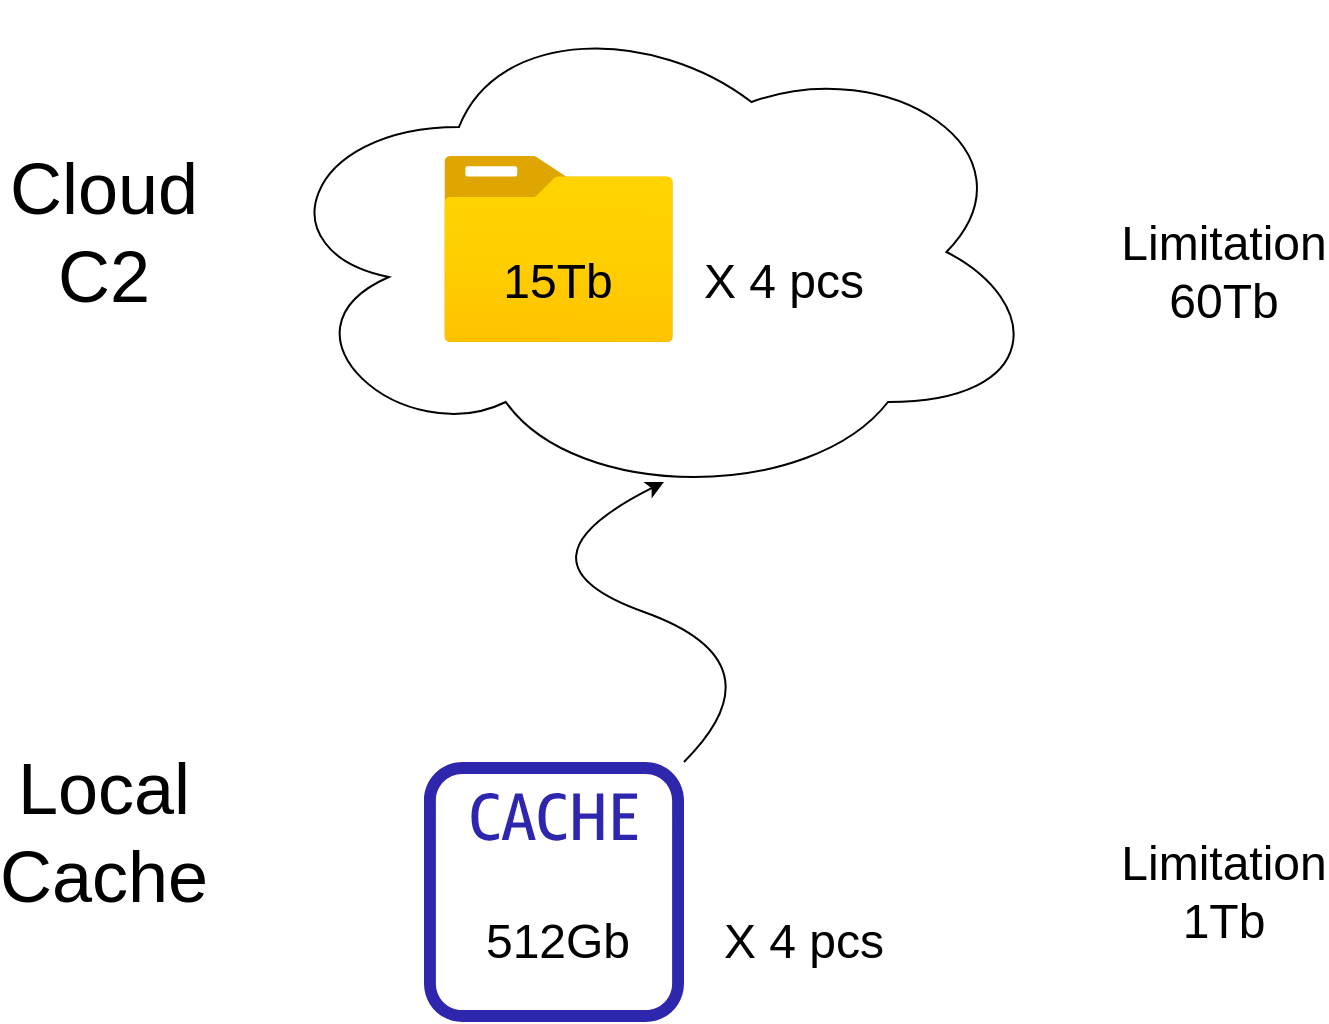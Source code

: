 <mxfile version="16.2.7" type="github"><diagram id="1jBebrUcBG8CP78GXAJD" name="Page-1"><mxGraphModel dx="1422" dy="762" grid="1" gridSize="10" guides="1" tooltips="1" connect="1" arrows="1" fold="1" page="1" pageScale="1" pageWidth="850" pageHeight="1100" math="0" shadow="0"><root><mxCell id="0"/><mxCell id="1" parent="0"/><mxCell id="DoMpf_VN49BMrgIcH75F-1" value="" style="ellipse;shape=cloud;whiteSpace=wrap;html=1;" vertex="1" parent="1"><mxGeometry x="230" y="20" width="390" height="250" as="geometry"/></mxCell><mxCell id="DoMpf_VN49BMrgIcH75F-2" value="&lt;font style=&quot;font-size: 36px&quot;&gt;Cloud C2&lt;/font&gt;" style="text;html=1;strokeColor=none;fillColor=none;align=center;verticalAlign=middle;whiteSpace=wrap;rounded=0;" vertex="1" parent="1"><mxGeometry x="120" y="120" width="60" height="30" as="geometry"/></mxCell><mxCell id="DoMpf_VN49BMrgIcH75F-3" value="" style="aspect=fixed;html=1;points=[];align=center;image;fontSize=12;image=img/lib/azure2/general/Folder_Blank.svg;" vertex="1" parent="1"><mxGeometry x="320" y="97" width="114.59" height="93" as="geometry"/></mxCell><mxCell id="DoMpf_VN49BMrgIcH75F-4" value="&lt;font style=&quot;font-size: 24px&quot;&gt;15Tb&lt;/font&gt;" style="text;html=1;strokeColor=none;fillColor=none;align=center;verticalAlign=middle;whiteSpace=wrap;rounded=0;fontSize=36;" vertex="1" parent="1"><mxGeometry x="297.3" y="120" width="160" height="70" as="geometry"/></mxCell><mxCell id="DoMpf_VN49BMrgIcH75F-5" value="&lt;font style=&quot;font-size: 24px&quot;&gt;X 4 pcs&lt;/font&gt;" style="text;html=1;strokeColor=none;fillColor=none;align=center;verticalAlign=middle;whiteSpace=wrap;rounded=0;fontSize=36;" vertex="1" parent="1"><mxGeometry x="410.0" y="120" width="160" height="70" as="geometry"/></mxCell><mxCell id="DoMpf_VN49BMrgIcH75F-6" value="&lt;font style=&quot;font-size: 36px&quot;&gt;Local Cache&lt;/font&gt;" style="text;html=1;strokeColor=none;fillColor=none;align=center;verticalAlign=middle;whiteSpace=wrap;rounded=0;" vertex="1" parent="1"><mxGeometry x="120" y="420" width="60" height="30" as="geometry"/></mxCell><mxCell id="DoMpf_VN49BMrgIcH75F-7" value="" style="sketch=0;outlineConnect=0;fontColor=#232F3E;gradientColor=none;fillColor=#2E27AD;strokeColor=none;dashed=0;verticalLabelPosition=bottom;verticalAlign=top;align=center;html=1;fontSize=12;fontStyle=0;aspect=fixed;pointerEvents=1;shape=mxgraph.aws4.cache_node;" vertex="1" parent="1"><mxGeometry x="310" y="400" width="130" height="130" as="geometry"/></mxCell><mxCell id="DoMpf_VN49BMrgIcH75F-8" value="&lt;font style=&quot;font-size: 24px&quot;&gt;512Gb&lt;/font&gt;" style="text;html=1;strokeColor=none;fillColor=none;align=center;verticalAlign=middle;whiteSpace=wrap;rounded=0;fontSize=36;" vertex="1" parent="1"><mxGeometry x="297.3" y="450" width="160" height="70" as="geometry"/></mxCell><mxCell id="DoMpf_VN49BMrgIcH75F-9" value="&lt;font style=&quot;font-size: 24px&quot;&gt;X 4 pcs&lt;/font&gt;" style="text;html=1;strokeColor=none;fillColor=none;align=center;verticalAlign=middle;whiteSpace=wrap;rounded=0;fontSize=36;" vertex="1" parent="1"><mxGeometry x="420.0" y="450" width="160" height="70" as="geometry"/></mxCell><mxCell id="DoMpf_VN49BMrgIcH75F-10" value="" style="curved=1;endArrow=classic;html=1;rounded=0;fontSize=24;" edge="1" parent="1" source="DoMpf_VN49BMrgIcH75F-7"><mxGeometry width="50" height="50" relative="1" as="geometry"><mxPoint x="430" y="360" as="sourcePoint"/><mxPoint x="430" y="260" as="targetPoint"/><Array as="points"><mxPoint x="490" y="350"/><mxPoint x="350" y="300"/></Array></mxGeometry></mxCell><mxCell id="DoMpf_VN49BMrgIcH75F-11" value="Limitation&lt;br&gt;60Tb" style="text;html=1;strokeColor=none;fillColor=none;align=center;verticalAlign=middle;whiteSpace=wrap;rounded=0;fontSize=24;" vertex="1" parent="1"><mxGeometry x="680" y="140" width="60" height="30" as="geometry"/></mxCell><mxCell id="DoMpf_VN49BMrgIcH75F-12" value="Limitation&lt;br&gt;1Tb" style="text;html=1;strokeColor=none;fillColor=none;align=center;verticalAlign=middle;whiteSpace=wrap;rounded=0;fontSize=24;" vertex="1" parent="1"><mxGeometry x="680" y="450" width="60" height="30" as="geometry"/></mxCell></root></mxGraphModel></diagram></mxfile>
